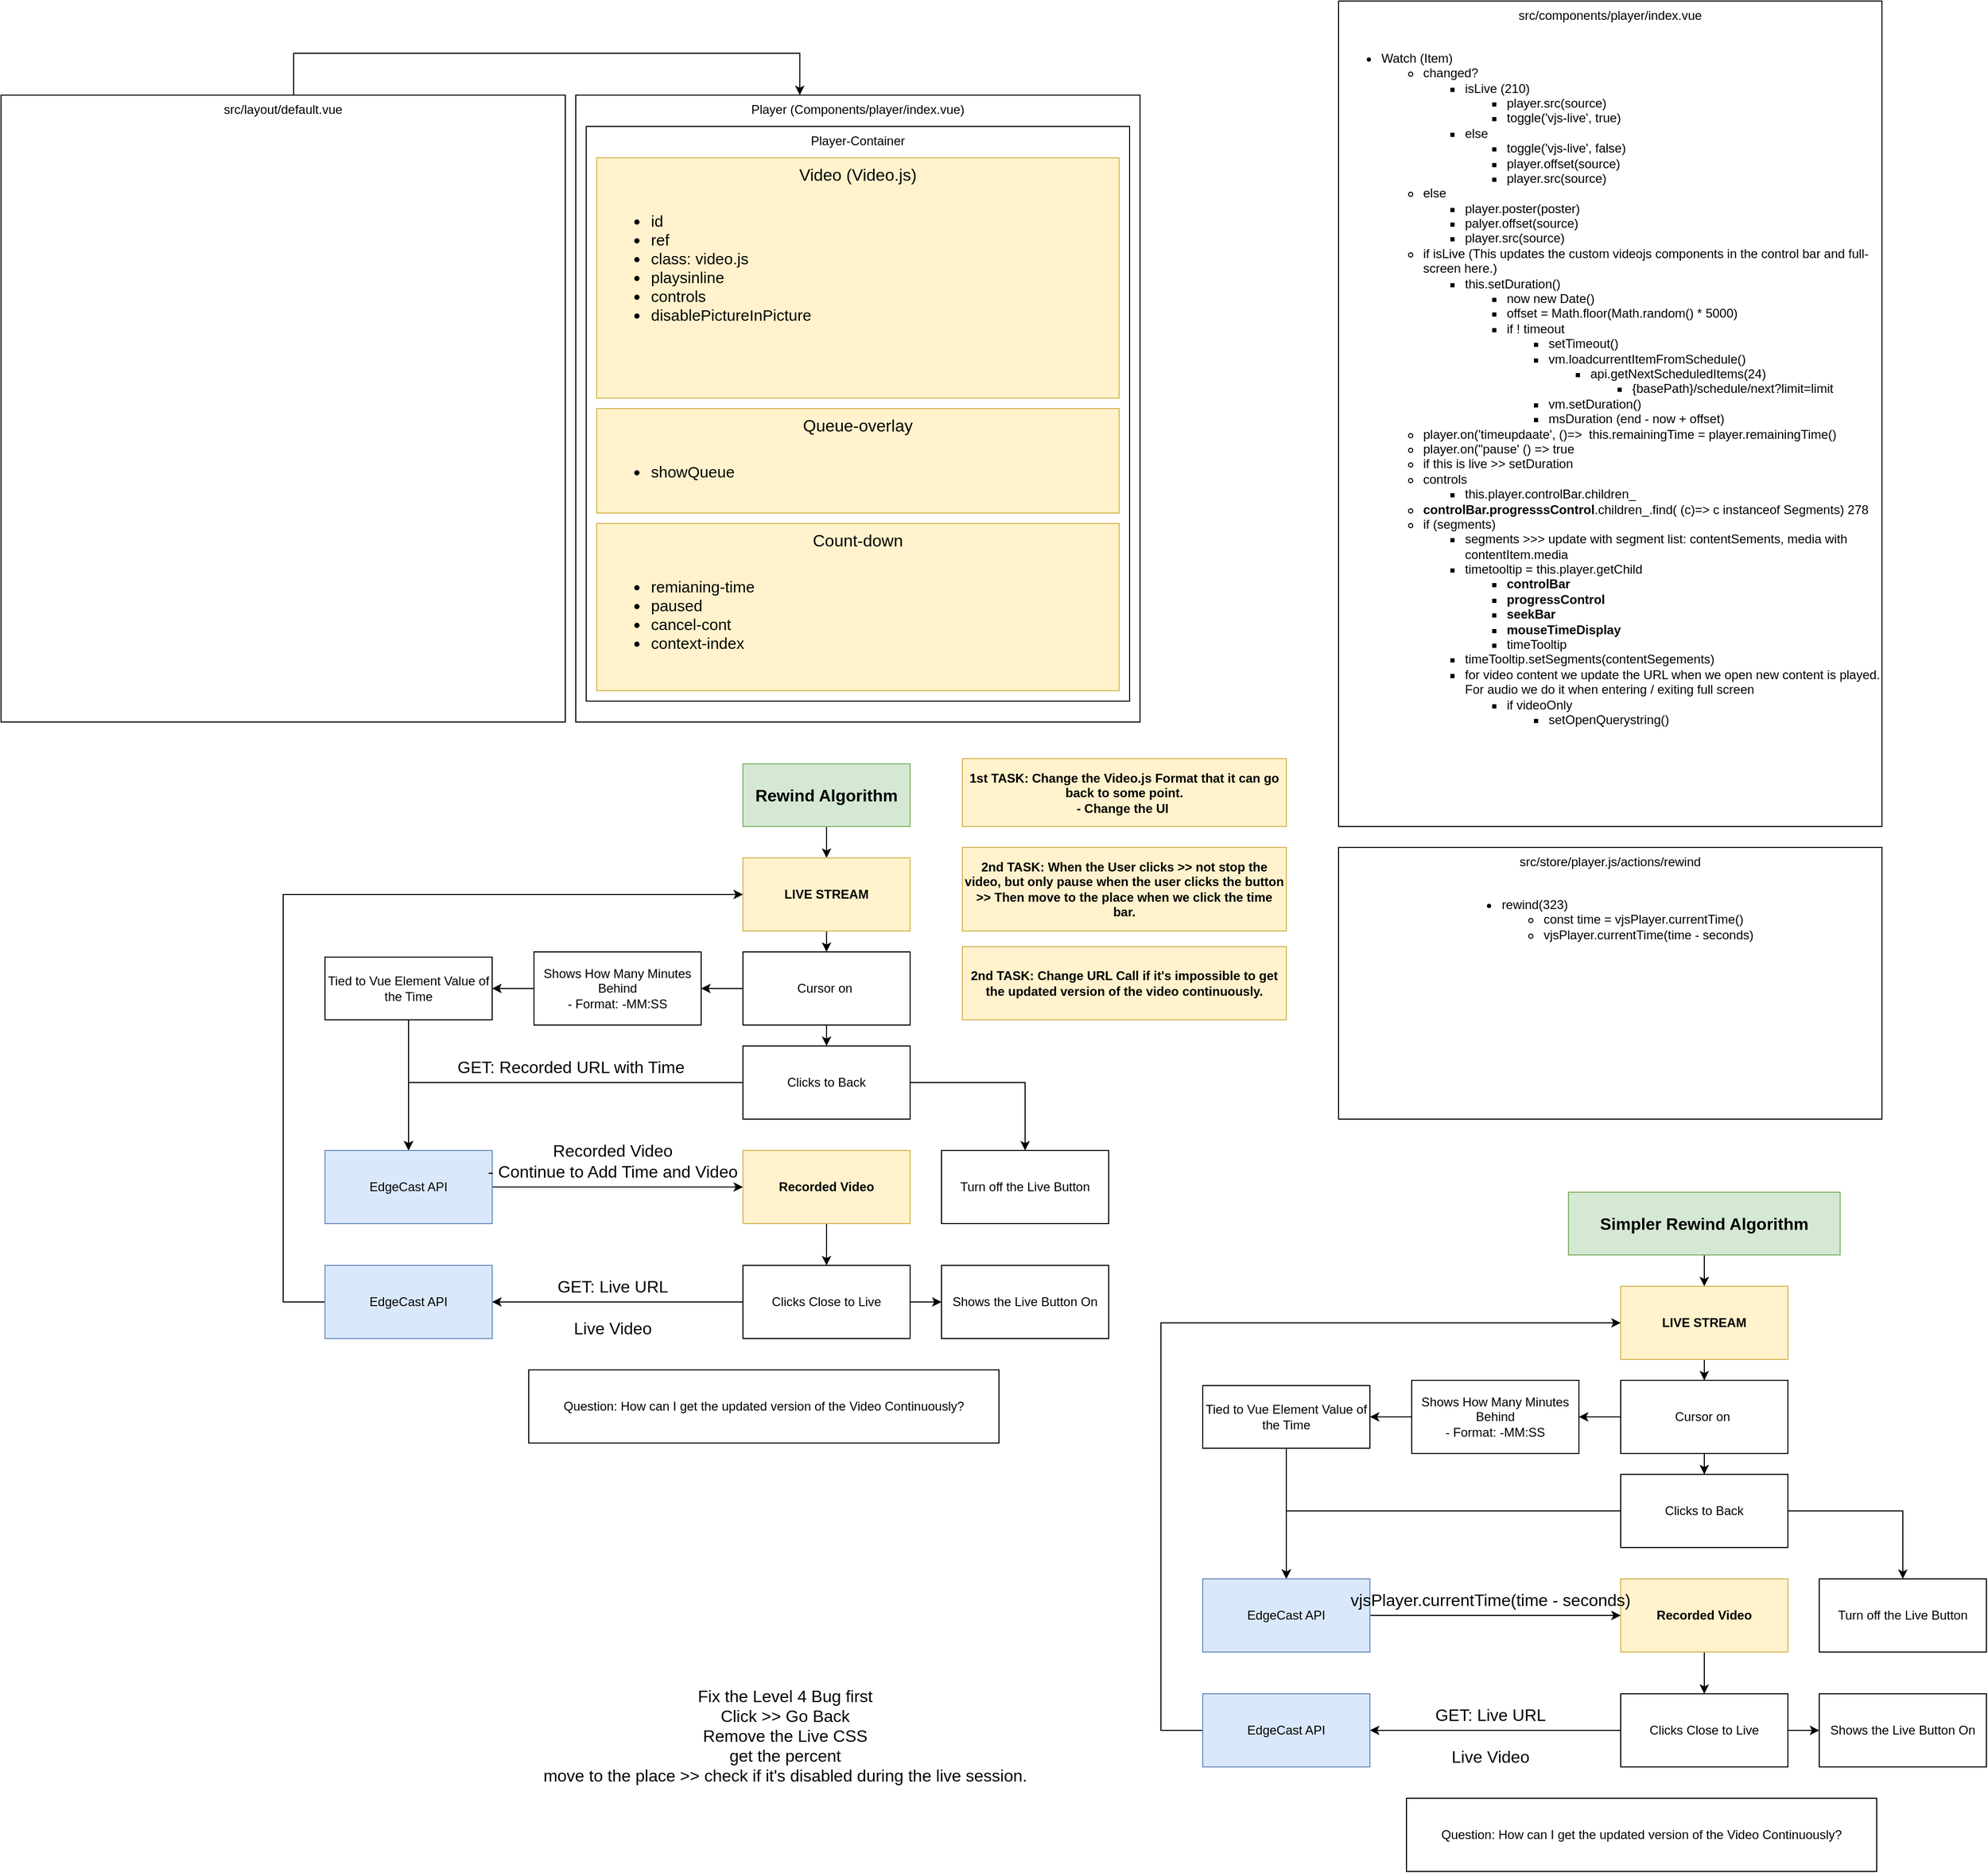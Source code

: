 <mxfile version="18.1.2" type="github">
  <diagram id="ZTcMBytY86qPL3wdXQQr" name="Page-1">
    <mxGraphModel dx="2889" dy="1122" grid="1" gridSize="10" guides="1" tooltips="1" connect="1" arrows="1" fold="1" page="1" pageScale="1" pageWidth="827" pageHeight="1169" math="0" shadow="0">
      <root>
        <mxCell id="0" />
        <mxCell id="1" parent="0" />
        <mxCell id="h2JM3-zbyorCBhI83ONb-1" value="Player (Components/player/index.vue)" style="rounded=0;whiteSpace=wrap;html=1;verticalAlign=top;" parent="1" vertex="1">
          <mxGeometry x="210" y="110" width="540" height="600" as="geometry" />
        </mxCell>
        <mxCell id="h2JM3-zbyorCBhI83ONb-2" value="Player-Container" style="rounded=0;whiteSpace=wrap;html=1;verticalAlign=top;" parent="1" vertex="1">
          <mxGeometry x="220" y="140" width="520" height="550" as="geometry" />
        </mxCell>
        <mxCell id="h2JM3-zbyorCBhI83ONb-3" value="&lt;font style=&quot;font-size: 16px;&quot;&gt;Video (Video.js)&lt;/font&gt;" style="rounded=0;whiteSpace=wrap;html=1;verticalAlign=top;fillColor=#fff2cc;strokeColor=#d6b656;" parent="1" vertex="1">
          <mxGeometry x="230" y="170" width="500" height="230" as="geometry" />
        </mxCell>
        <mxCell id="h2JM3-zbyorCBhI83ONb-5" value="&lt;ul style=&quot;font-size: 15px;&quot;&gt;&lt;li style=&quot;font-size: 15px;&quot;&gt;id&lt;/li&gt;&lt;li style=&quot;font-size: 15px;&quot;&gt;ref&lt;/li&gt;&lt;li style=&quot;font-size: 15px;&quot;&gt;class: video.js&lt;/li&gt;&lt;li style=&quot;font-size: 15px;&quot;&gt;playsinline&lt;/li&gt;&lt;li style=&quot;font-size: 15px;&quot;&gt;controls&lt;/li&gt;&lt;li style=&quot;font-size: 15px;&quot;&gt;disablePictureInPicture&lt;/li&gt;&lt;/ul&gt;" style="text;html=1;strokeColor=none;fillColor=none;align=left;verticalAlign=top;whiteSpace=wrap;rounded=0;fontSize=15;" parent="1" vertex="1">
          <mxGeometry x="240" y="200" width="230" height="180" as="geometry" />
        </mxCell>
        <mxCell id="h2JM3-zbyorCBhI83ONb-6" value="&lt;font style=&quot;font-size: 16px;&quot;&gt;Queue-overlay&lt;/font&gt;" style="rounded=0;whiteSpace=wrap;html=1;verticalAlign=top;fillColor=#fff2cc;strokeColor=#d6b656;" parent="1" vertex="1">
          <mxGeometry x="230" y="410" width="500" height="100" as="geometry" />
        </mxCell>
        <mxCell id="h2JM3-zbyorCBhI83ONb-7" value="&lt;ul style=&quot;font-size: 15px;&quot;&gt;&lt;li style=&quot;font-size: 15px;&quot;&gt;showQueue&lt;/li&gt;&lt;/ul&gt;" style="text;html=1;strokeColor=none;fillColor=none;align=left;verticalAlign=top;whiteSpace=wrap;rounded=0;fontSize=15;" parent="1" vertex="1">
          <mxGeometry x="240" y="440" width="300" height="50" as="geometry" />
        </mxCell>
        <mxCell id="h2JM3-zbyorCBhI83ONb-8" value="&lt;font style=&quot;font-size: 16px;&quot;&gt;Count-down&lt;/font&gt;" style="rounded=0;whiteSpace=wrap;html=1;verticalAlign=top;fillColor=#fff2cc;strokeColor=#d6b656;" parent="1" vertex="1">
          <mxGeometry x="230" y="520" width="500" height="160" as="geometry" />
        </mxCell>
        <mxCell id="h2JM3-zbyorCBhI83ONb-9" value="&lt;ul style=&quot;font-size: 15px;&quot;&gt;&lt;li style=&quot;font-size: 15px;&quot;&gt;remianing-time&lt;/li&gt;&lt;li style=&quot;font-size: 15px;&quot;&gt;paused&lt;/li&gt;&lt;li style=&quot;font-size: 15px;&quot;&gt;cancel-cont&lt;/li&gt;&lt;li style=&quot;font-size: 15px;&quot;&gt;context-index&lt;/li&gt;&lt;/ul&gt;" style="text;html=1;strokeColor=none;fillColor=none;align=left;verticalAlign=top;whiteSpace=wrap;rounded=0;fontSize=15;" parent="1" vertex="1">
          <mxGeometry x="240" y="550" width="230" height="180" as="geometry" />
        </mxCell>
        <mxCell id="h2JM3-zbyorCBhI83ONb-10" value="src/components/player/index.vue&lt;br&gt;&lt;br&gt;&lt;ul&gt;&lt;li style=&quot;text-align: left;&quot;&gt;Watch (Item)&lt;/li&gt;&lt;ul&gt;&lt;li style=&quot;text-align: left;&quot;&gt;changed?&lt;/li&gt;&lt;ul&gt;&lt;li style=&quot;text-align: left;&quot;&gt;isLive (210)&lt;/li&gt;&lt;ul&gt;&lt;li style=&quot;text-align: left;&quot;&gt;player.src(source)&lt;/li&gt;&lt;li style=&quot;text-align: left;&quot;&gt;toggle(&#39;vjs-live&#39;, true)&lt;/li&gt;&lt;/ul&gt;&lt;li style=&quot;text-align: left;&quot;&gt;else&lt;/li&gt;&lt;ul&gt;&lt;li style=&quot;text-align: left;&quot;&gt;toggle(&#39;vjs-live&#39;, false)&lt;/li&gt;&lt;li style=&quot;text-align: left;&quot;&gt;player.offset(source)&lt;/li&gt;&lt;li style=&quot;text-align: left;&quot;&gt;player.src(source)&lt;/li&gt;&lt;/ul&gt;&lt;/ul&gt;&lt;li style=&quot;text-align: left;&quot;&gt;else&lt;/li&gt;&lt;ul&gt;&lt;li style=&quot;text-align: left;&quot;&gt;player.poster(poster)&lt;/li&gt;&lt;li style=&quot;text-align: left;&quot;&gt;palyer.offset(source)&lt;/li&gt;&lt;li style=&quot;text-align: left;&quot;&gt;player.src(source)&lt;/li&gt;&lt;/ul&gt;&lt;li style=&quot;text-align: left;&quot;&gt;if isLive (This updates the custom videojs components in the control bar and full-screen here.)&lt;/li&gt;&lt;ul&gt;&lt;li style=&quot;text-align: left;&quot;&gt;this.setDuration()&lt;/li&gt;&lt;ul&gt;&lt;li style=&quot;text-align: left;&quot;&gt;now new Date()&lt;/li&gt;&lt;li style=&quot;text-align: left;&quot;&gt;offset = Math.floor(Math.random() * 5000)&lt;/li&gt;&lt;li style=&quot;text-align: left;&quot;&gt;if ! timeout&amp;nbsp;&lt;/li&gt;&lt;ul&gt;&lt;li style=&quot;text-align: left;&quot;&gt;setTimeout()&lt;/li&gt;&lt;li style=&quot;text-align: left;&quot;&gt;vm.loadcurrentItemFromSchedule()&lt;/li&gt;&lt;ul&gt;&lt;li style=&quot;text-align: left;&quot;&gt;api.getNextScheduledItems(24)&lt;/li&gt;&lt;ul&gt;&lt;li style=&quot;text-align: left;&quot;&gt;{basePath}/schedule/next?limit=limit&lt;/li&gt;&lt;/ul&gt;&lt;/ul&gt;&lt;li style=&quot;text-align: left;&quot;&gt;vm.setDuration()&lt;/li&gt;&lt;li style=&quot;text-align: left;&quot;&gt;msDuration (end - now + offset)&lt;br&gt;&lt;/li&gt;&lt;/ul&gt;&lt;/ul&gt;&lt;/ul&gt;&lt;li style=&quot;text-align: left;&quot;&gt;player.on(&#39;timeupdaate&#39;, ()=&amp;gt;&amp;nbsp; this.remainingTime = player.remainingTime()&lt;/li&gt;&lt;li style=&quot;text-align: left;&quot;&gt;player.on(&quot;pause&#39; () =&amp;gt; true&amp;nbsp;&lt;/li&gt;&lt;li style=&quot;text-align: left;&quot;&gt;if this is live &amp;gt;&amp;gt; setDuration&lt;/li&gt;&lt;li style=&quot;text-align: left;&quot;&gt;controls&lt;/li&gt;&lt;ul&gt;&lt;li style=&quot;text-align: left;&quot;&gt;this.player.controlBar.children_&lt;/li&gt;&lt;/ul&gt;&lt;li style=&quot;text-align: left;&quot;&gt;&lt;b&gt;controlBar.progresssControl&lt;/b&gt;.children_.find( (c)=&amp;gt; c instanceof Segments) 278&lt;/li&gt;&lt;li style=&quot;text-align: left;&quot;&gt;if (segments)&amp;nbsp;&lt;/li&gt;&lt;ul&gt;&lt;li style=&quot;text-align: left;&quot;&gt;segments &amp;gt;&amp;gt;&amp;gt; update with segment list: contentSements, media with contentItem.media&lt;/li&gt;&lt;li style=&quot;text-align: left;&quot;&gt;timetooltip = this.player.getChild&lt;/li&gt;&lt;ul&gt;&lt;li style=&quot;text-align: left;&quot;&gt;&lt;b&gt;controlBar&lt;/b&gt;&lt;/li&gt;&lt;li style=&quot;text-align: left;&quot;&gt;&lt;b&gt;progressControl&lt;/b&gt;&lt;/li&gt;&lt;li style=&quot;text-align: left;&quot;&gt;&lt;b&gt;seekBar&lt;/b&gt;&lt;/li&gt;&lt;li style=&quot;text-align: left;&quot;&gt;&lt;b&gt;mouseTimeDisplay&lt;/b&gt;&lt;/li&gt;&lt;li style=&quot;text-align: left;&quot;&gt;timeTooltip&lt;/li&gt;&lt;/ul&gt;&lt;li style=&quot;text-align: left;&quot;&gt;timeTooltip.setSegments(contentSegements)&lt;/li&gt;&lt;li style=&quot;text-align: left;&quot;&gt;for video content we update the URL when we open new content is played. For audio we do it when entering / exiting full screen&lt;/li&gt;&lt;ul&gt;&lt;li style=&quot;text-align: left;&quot;&gt;if videoOnly&lt;/li&gt;&lt;ul&gt;&lt;li style=&quot;text-align: left;&quot;&gt;setOpenQuerystring()&lt;/li&gt;&lt;/ul&gt;&lt;/ul&gt;&lt;/ul&gt;&lt;/ul&gt;&lt;/ul&gt;" style="rounded=0;whiteSpace=wrap;html=1;verticalAlign=top;" parent="1" vertex="1">
          <mxGeometry x="940" y="20" width="520" height="790" as="geometry" />
        </mxCell>
        <mxCell id="h2JM3-zbyorCBhI83ONb-12" style="edgeStyle=orthogonalEdgeStyle;rounded=0;orthogonalLoop=1;jettySize=auto;html=1;entryX=0.397;entryY=0;entryDx=0;entryDy=0;entryPerimeter=0;fontSize=16;" parent="1" source="h2JM3-zbyorCBhI83ONb-11" target="h2JM3-zbyorCBhI83ONb-1" edge="1">
          <mxGeometry relative="1" as="geometry">
            <Array as="points">
              <mxPoint x="-60" y="70" />
              <mxPoint x="424" y="70" />
            </Array>
          </mxGeometry>
        </mxCell>
        <mxCell id="h2JM3-zbyorCBhI83ONb-11" value="src/layout/default.vue" style="rounded=0;whiteSpace=wrap;html=1;verticalAlign=top;" parent="1" vertex="1">
          <mxGeometry x="-340" y="110" width="540" height="600" as="geometry" />
        </mxCell>
        <mxCell id="TA7xKyf28JtDq5Jn_cOT-11" value="" style="edgeStyle=orthogonalEdgeStyle;rounded=0;orthogonalLoop=1;jettySize=auto;html=1;fontSize=16;" edge="1" parent="1" source="TA7xKyf28JtDq5Jn_cOT-1" target="TA7xKyf28JtDq5Jn_cOT-2">
          <mxGeometry relative="1" as="geometry" />
        </mxCell>
        <mxCell id="TA7xKyf28JtDq5Jn_cOT-1" value="Rewind Algorithm" style="rounded=0;whiteSpace=wrap;html=1;verticalAlign=middle;fontSize=16;fontStyle=1;fillColor=#d5e8d4;strokeColor=#82b366;" vertex="1" parent="1">
          <mxGeometry x="370" y="750" width="160" height="60" as="geometry" />
        </mxCell>
        <mxCell id="TA7xKyf28JtDq5Jn_cOT-10" value="" style="edgeStyle=orthogonalEdgeStyle;rounded=0;orthogonalLoop=1;jettySize=auto;html=1;fontSize=16;" edge="1" parent="1" source="TA7xKyf28JtDq5Jn_cOT-2" target="TA7xKyf28JtDq5Jn_cOT-4">
          <mxGeometry relative="1" as="geometry" />
        </mxCell>
        <mxCell id="TA7xKyf28JtDq5Jn_cOT-2" value="LIVE STREAM" style="rounded=0;whiteSpace=wrap;html=1;verticalAlign=middle;fontStyle=1;fillColor=#fff2cc;strokeColor=#d6b656;" vertex="1" parent="1">
          <mxGeometry x="370" y="840" width="160" height="70" as="geometry" />
        </mxCell>
        <mxCell id="TA7xKyf28JtDq5Jn_cOT-39" style="edgeStyle=orthogonalEdgeStyle;rounded=0;orthogonalLoop=1;jettySize=auto;html=1;fontSize=16;" edge="1" parent="1" source="TA7xKyf28JtDq5Jn_cOT-3" target="TA7xKyf28JtDq5Jn_cOT-24">
          <mxGeometry relative="1" as="geometry" />
        </mxCell>
        <mxCell id="TA7xKyf28JtDq5Jn_cOT-40" style="edgeStyle=orthogonalEdgeStyle;rounded=0;orthogonalLoop=1;jettySize=auto;html=1;entryX=0.5;entryY=0;entryDx=0;entryDy=0;fontSize=16;" edge="1" parent="1" source="TA7xKyf28JtDq5Jn_cOT-3" target="TA7xKyf28JtDq5Jn_cOT-15">
          <mxGeometry relative="1" as="geometry" />
        </mxCell>
        <mxCell id="TA7xKyf28JtDq5Jn_cOT-3" value="Clicks to Back" style="rounded=0;whiteSpace=wrap;html=1;verticalAlign=middle;" vertex="1" parent="1">
          <mxGeometry x="370" y="1020" width="160" height="70" as="geometry" />
        </mxCell>
        <mxCell id="TA7xKyf28JtDq5Jn_cOT-6" value="" style="edgeStyle=orthogonalEdgeStyle;rounded=0;orthogonalLoop=1;jettySize=auto;html=1;fontSize=16;" edge="1" parent="1" source="TA7xKyf28JtDq5Jn_cOT-4" target="TA7xKyf28JtDq5Jn_cOT-5">
          <mxGeometry relative="1" as="geometry" />
        </mxCell>
        <mxCell id="TA7xKyf28JtDq5Jn_cOT-12" value="" style="edgeStyle=orthogonalEdgeStyle;rounded=0;orthogonalLoop=1;jettySize=auto;html=1;fontSize=16;" edge="1" parent="1" source="TA7xKyf28JtDq5Jn_cOT-4" target="TA7xKyf28JtDq5Jn_cOT-3">
          <mxGeometry relative="1" as="geometry" />
        </mxCell>
        <mxCell id="TA7xKyf28JtDq5Jn_cOT-4" value="Cursor on&amp;nbsp;" style="rounded=0;whiteSpace=wrap;html=1;verticalAlign=middle;" vertex="1" parent="1">
          <mxGeometry x="370" y="930" width="160" height="70" as="geometry" />
        </mxCell>
        <mxCell id="TA7xKyf28JtDq5Jn_cOT-8" value="" style="edgeStyle=orthogonalEdgeStyle;rounded=0;orthogonalLoop=1;jettySize=auto;html=1;fontSize=16;" edge="1" parent="1" source="TA7xKyf28JtDq5Jn_cOT-5" target="TA7xKyf28JtDq5Jn_cOT-7">
          <mxGeometry relative="1" as="geometry" />
        </mxCell>
        <mxCell id="TA7xKyf28JtDq5Jn_cOT-5" value="Shows How Many Minutes Behind&lt;br&gt;- Format: -MM:SS" style="rounded=0;whiteSpace=wrap;html=1;verticalAlign=middle;" vertex="1" parent="1">
          <mxGeometry x="170" y="930" width="160" height="70" as="geometry" />
        </mxCell>
        <mxCell id="TA7xKyf28JtDq5Jn_cOT-41" style="edgeStyle=orthogonalEdgeStyle;rounded=0;orthogonalLoop=1;jettySize=auto;html=1;entryX=0.5;entryY=0;entryDx=0;entryDy=0;fontSize=16;" edge="1" parent="1" source="TA7xKyf28JtDq5Jn_cOT-7" target="TA7xKyf28JtDq5Jn_cOT-15">
          <mxGeometry relative="1" as="geometry" />
        </mxCell>
        <mxCell id="TA7xKyf28JtDq5Jn_cOT-7" value="Tied to Vue Element Value of the Time" style="whiteSpace=wrap;html=1;rounded=0;" vertex="1" parent="1">
          <mxGeometry x="-30" y="935" width="160" height="60" as="geometry" />
        </mxCell>
        <mxCell id="TA7xKyf28JtDq5Jn_cOT-21" value="" style="edgeStyle=orthogonalEdgeStyle;rounded=0;orthogonalLoop=1;jettySize=auto;html=1;fontSize=16;" edge="1" parent="1" source="TA7xKyf28JtDq5Jn_cOT-13" target="TA7xKyf28JtDq5Jn_cOT-20">
          <mxGeometry relative="1" as="geometry" />
        </mxCell>
        <mxCell id="TA7xKyf28JtDq5Jn_cOT-13" value="Recorded Video" style="rounded=0;whiteSpace=wrap;html=1;verticalAlign=middle;fontStyle=1;fillColor=#fff2cc;strokeColor=#d6b656;" vertex="1" parent="1">
          <mxGeometry x="370" y="1120" width="160" height="70" as="geometry" />
        </mxCell>
        <mxCell id="TA7xKyf28JtDq5Jn_cOT-43" style="edgeStyle=orthogonalEdgeStyle;rounded=0;orthogonalLoop=1;jettySize=auto;html=1;fontSize=16;" edge="1" parent="1" source="TA7xKyf28JtDq5Jn_cOT-15" target="TA7xKyf28JtDq5Jn_cOT-13">
          <mxGeometry relative="1" as="geometry" />
        </mxCell>
        <mxCell id="TA7xKyf28JtDq5Jn_cOT-15" value="EdgeCast API" style="rounded=0;whiteSpace=wrap;html=1;verticalAlign=middle;fillColor=#dae8fc;strokeColor=#6c8ebf;" vertex="1" parent="1">
          <mxGeometry x="-30" y="1120" width="160" height="70" as="geometry" />
        </mxCell>
        <mxCell id="TA7xKyf28JtDq5Jn_cOT-17" value="GET: Recorded URL with Time" style="text;html=1;align=center;verticalAlign=middle;resizable=0;points=[];autosize=1;strokeColor=none;fillColor=none;fontSize=16;" vertex="1" parent="1">
          <mxGeometry x="90" y="1030" width="230" height="20" as="geometry" />
        </mxCell>
        <mxCell id="TA7xKyf28JtDq5Jn_cOT-19" value="Recorded Video&lt;br&gt;- Continue to Add Time and Video" style="text;html=1;align=center;verticalAlign=middle;resizable=0;points=[];autosize=1;strokeColor=none;fillColor=none;fontSize=16;" vertex="1" parent="1">
          <mxGeometry x="120" y="1110" width="250" height="40" as="geometry" />
        </mxCell>
        <mxCell id="TA7xKyf28JtDq5Jn_cOT-23" value="" style="edgeStyle=orthogonalEdgeStyle;rounded=0;orthogonalLoop=1;jettySize=auto;html=1;fontSize=16;" edge="1" parent="1" source="TA7xKyf28JtDq5Jn_cOT-20" target="TA7xKyf28JtDq5Jn_cOT-22">
          <mxGeometry relative="1" as="geometry" />
        </mxCell>
        <mxCell id="TA7xKyf28JtDq5Jn_cOT-32" style="edgeStyle=orthogonalEdgeStyle;rounded=0;orthogonalLoop=1;jettySize=auto;html=1;fontSize=16;entryX=1;entryY=0.5;entryDx=0;entryDy=0;" edge="1" parent="1" source="TA7xKyf28JtDq5Jn_cOT-20" target="TA7xKyf28JtDq5Jn_cOT-31">
          <mxGeometry relative="1" as="geometry">
            <mxPoint x="140" y="1265" as="targetPoint" />
          </mxGeometry>
        </mxCell>
        <mxCell id="TA7xKyf28JtDq5Jn_cOT-20" value="Clicks Close to Live" style="rounded=0;whiteSpace=wrap;html=1;verticalAlign=middle;" vertex="1" parent="1">
          <mxGeometry x="370" y="1230" width="160" height="70" as="geometry" />
        </mxCell>
        <mxCell id="TA7xKyf28JtDq5Jn_cOT-22" value="Shows the Live Button On" style="rounded=0;whiteSpace=wrap;html=1;verticalAlign=middle;" vertex="1" parent="1">
          <mxGeometry x="560" y="1230" width="160" height="70" as="geometry" />
        </mxCell>
        <mxCell id="TA7xKyf28JtDq5Jn_cOT-24" value="Turn off the Live Button" style="rounded=0;whiteSpace=wrap;html=1;verticalAlign=middle;" vertex="1" parent="1">
          <mxGeometry x="560" y="1120" width="160" height="70" as="geometry" />
        </mxCell>
        <mxCell id="TA7xKyf28JtDq5Jn_cOT-27" value="GET: Live URL" style="text;html=1;align=center;verticalAlign=middle;resizable=0;points=[];autosize=1;strokeColor=none;fillColor=none;fontSize=16;" vertex="1" parent="1">
          <mxGeometry x="185" y="1240" width="120" height="20" as="geometry" />
        </mxCell>
        <mxCell id="TA7xKyf28JtDq5Jn_cOT-29" value="Live Video" style="text;html=1;align=center;verticalAlign=middle;resizable=0;points=[];autosize=1;strokeColor=none;fillColor=none;fontSize=16;" vertex="1" parent="1">
          <mxGeometry x="200" y="1280" width="90" height="20" as="geometry" />
        </mxCell>
        <mxCell id="TA7xKyf28JtDq5Jn_cOT-33" style="edgeStyle=orthogonalEdgeStyle;rounded=0;orthogonalLoop=1;jettySize=auto;html=1;entryX=0;entryY=0.5;entryDx=0;entryDy=0;fontSize=16;" edge="1" parent="1" source="TA7xKyf28JtDq5Jn_cOT-31" target="TA7xKyf28JtDq5Jn_cOT-2">
          <mxGeometry relative="1" as="geometry">
            <Array as="points">
              <mxPoint x="-70" y="1265" />
              <mxPoint x="-70" y="875" />
            </Array>
          </mxGeometry>
        </mxCell>
        <mxCell id="TA7xKyf28JtDq5Jn_cOT-31" value="EdgeCast API" style="rounded=0;whiteSpace=wrap;html=1;verticalAlign=middle;fillColor=#dae8fc;strokeColor=#6c8ebf;" vertex="1" parent="1">
          <mxGeometry x="-30" y="1230" width="160" height="70" as="geometry" />
        </mxCell>
        <mxCell id="TA7xKyf28JtDq5Jn_cOT-34" value="Question: How can I get the updated version of the Video Continuously?" style="rounded=0;whiteSpace=wrap;html=1;verticalAlign=middle;" vertex="1" parent="1">
          <mxGeometry x="165" y="1330" width="450" height="70" as="geometry" />
        </mxCell>
        <mxCell id="TA7xKyf28JtDq5Jn_cOT-35" value="1st TASK: Change the Video.js Format that it can go back to some point.&lt;br&gt;- Change the UI&amp;nbsp;" style="rounded=0;whiteSpace=wrap;html=1;verticalAlign=middle;fontStyle=1;fillColor=#fff2cc;strokeColor=#d6b656;" vertex="1" parent="1">
          <mxGeometry x="580" y="745" width="310" height="65" as="geometry" />
        </mxCell>
        <mxCell id="TA7xKyf28JtDq5Jn_cOT-36" value="2nd TASK: Change URL Call if it&#39;s impossible to get the updated version of the video continuously." style="rounded=0;whiteSpace=wrap;html=1;verticalAlign=middle;fontStyle=1;fillColor=#fff2cc;strokeColor=#d6b656;" vertex="1" parent="1">
          <mxGeometry x="580" y="925" width="310" height="70" as="geometry" />
        </mxCell>
        <mxCell id="TA7xKyf28JtDq5Jn_cOT-44" value="src/store/player.js/actions/rewind&lt;br&gt;&lt;br&gt;&lt;ul&gt;&lt;li style=&quot;text-align: left;&quot;&gt;rewind(323)&lt;/li&gt;&lt;ul&gt;&lt;li style=&quot;text-align: left;&quot;&gt;const time = vjsPlayer.currentTime()&lt;/li&gt;&lt;li style=&quot;text-align: left;&quot;&gt;vjsPlayer.currentTime(time - seconds)&amp;nbsp;&amp;nbsp;&lt;/li&gt;&lt;/ul&gt;&lt;/ul&gt;" style="rounded=0;whiteSpace=wrap;html=1;verticalAlign=top;" vertex="1" parent="1">
          <mxGeometry x="940" y="830" width="520" height="260" as="geometry" />
        </mxCell>
        <mxCell id="TA7xKyf28JtDq5Jn_cOT-45" value="" style="edgeStyle=orthogonalEdgeStyle;rounded=0;orthogonalLoop=1;jettySize=auto;html=1;fontSize=16;" edge="1" parent="1" source="TA7xKyf28JtDq5Jn_cOT-46" target="TA7xKyf28JtDq5Jn_cOT-48">
          <mxGeometry relative="1" as="geometry" />
        </mxCell>
        <mxCell id="TA7xKyf28JtDq5Jn_cOT-46" value="Simpler Rewind Algorithm" style="rounded=0;whiteSpace=wrap;html=1;verticalAlign=middle;fontSize=16;fontStyle=1;fillColor=#d5e8d4;strokeColor=#82b366;" vertex="1" parent="1">
          <mxGeometry x="1160" y="1160" width="260" height="60" as="geometry" />
        </mxCell>
        <mxCell id="TA7xKyf28JtDq5Jn_cOT-47" value="" style="edgeStyle=orthogonalEdgeStyle;rounded=0;orthogonalLoop=1;jettySize=auto;html=1;fontSize=16;" edge="1" parent="1" source="TA7xKyf28JtDq5Jn_cOT-48" target="TA7xKyf28JtDq5Jn_cOT-54">
          <mxGeometry relative="1" as="geometry" />
        </mxCell>
        <mxCell id="TA7xKyf28JtDq5Jn_cOT-48" value="LIVE STREAM" style="rounded=0;whiteSpace=wrap;html=1;verticalAlign=middle;fontStyle=1;fillColor=#fff2cc;strokeColor=#d6b656;" vertex="1" parent="1">
          <mxGeometry x="1210" y="1250" width="160" height="70" as="geometry" />
        </mxCell>
        <mxCell id="TA7xKyf28JtDq5Jn_cOT-49" style="edgeStyle=orthogonalEdgeStyle;rounded=0;orthogonalLoop=1;jettySize=auto;html=1;fontSize=16;" edge="1" parent="1" source="TA7xKyf28JtDq5Jn_cOT-51" target="TA7xKyf28JtDq5Jn_cOT-69">
          <mxGeometry relative="1" as="geometry" />
        </mxCell>
        <mxCell id="TA7xKyf28JtDq5Jn_cOT-50" style="edgeStyle=orthogonalEdgeStyle;rounded=0;orthogonalLoop=1;jettySize=auto;html=1;entryX=0.5;entryY=0;entryDx=0;entryDy=0;fontSize=16;" edge="1" parent="1" source="TA7xKyf28JtDq5Jn_cOT-51" target="TA7xKyf28JtDq5Jn_cOT-62">
          <mxGeometry relative="1" as="geometry" />
        </mxCell>
        <mxCell id="TA7xKyf28JtDq5Jn_cOT-51" value="Clicks to Back" style="rounded=0;whiteSpace=wrap;html=1;verticalAlign=middle;" vertex="1" parent="1">
          <mxGeometry x="1210" y="1430" width="160" height="70" as="geometry" />
        </mxCell>
        <mxCell id="TA7xKyf28JtDq5Jn_cOT-52" value="" style="edgeStyle=orthogonalEdgeStyle;rounded=0;orthogonalLoop=1;jettySize=auto;html=1;fontSize=16;" edge="1" parent="1" source="TA7xKyf28JtDq5Jn_cOT-54" target="TA7xKyf28JtDq5Jn_cOT-56">
          <mxGeometry relative="1" as="geometry" />
        </mxCell>
        <mxCell id="TA7xKyf28JtDq5Jn_cOT-53" value="" style="edgeStyle=orthogonalEdgeStyle;rounded=0;orthogonalLoop=1;jettySize=auto;html=1;fontSize=16;" edge="1" parent="1" source="TA7xKyf28JtDq5Jn_cOT-54" target="TA7xKyf28JtDq5Jn_cOT-51">
          <mxGeometry relative="1" as="geometry" />
        </mxCell>
        <mxCell id="TA7xKyf28JtDq5Jn_cOT-54" value="Cursor on&amp;nbsp;" style="rounded=0;whiteSpace=wrap;html=1;verticalAlign=middle;" vertex="1" parent="1">
          <mxGeometry x="1210" y="1340" width="160" height="70" as="geometry" />
        </mxCell>
        <mxCell id="TA7xKyf28JtDq5Jn_cOT-55" value="" style="edgeStyle=orthogonalEdgeStyle;rounded=0;orthogonalLoop=1;jettySize=auto;html=1;fontSize=16;" edge="1" parent="1" source="TA7xKyf28JtDq5Jn_cOT-56" target="TA7xKyf28JtDq5Jn_cOT-58">
          <mxGeometry relative="1" as="geometry" />
        </mxCell>
        <mxCell id="TA7xKyf28JtDq5Jn_cOT-56" value="Shows How Many Minutes Behind&lt;br&gt;- Format: -MM:SS" style="rounded=0;whiteSpace=wrap;html=1;verticalAlign=middle;" vertex="1" parent="1">
          <mxGeometry x="1010" y="1340" width="160" height="70" as="geometry" />
        </mxCell>
        <mxCell id="TA7xKyf28JtDq5Jn_cOT-57" style="edgeStyle=orthogonalEdgeStyle;rounded=0;orthogonalLoop=1;jettySize=auto;html=1;entryX=0.5;entryY=0;entryDx=0;entryDy=0;fontSize=16;" edge="1" parent="1" source="TA7xKyf28JtDq5Jn_cOT-58" target="TA7xKyf28JtDq5Jn_cOT-62">
          <mxGeometry relative="1" as="geometry" />
        </mxCell>
        <mxCell id="TA7xKyf28JtDq5Jn_cOT-58" value="Tied to Vue Element Value of the Time" style="whiteSpace=wrap;html=1;rounded=0;" vertex="1" parent="1">
          <mxGeometry x="810" y="1345" width="160" height="60" as="geometry" />
        </mxCell>
        <mxCell id="TA7xKyf28JtDq5Jn_cOT-59" value="" style="edgeStyle=orthogonalEdgeStyle;rounded=0;orthogonalLoop=1;jettySize=auto;html=1;fontSize=16;" edge="1" parent="1" source="TA7xKyf28JtDq5Jn_cOT-60" target="TA7xKyf28JtDq5Jn_cOT-67">
          <mxGeometry relative="1" as="geometry" />
        </mxCell>
        <mxCell id="TA7xKyf28JtDq5Jn_cOT-60" value="Recorded Video" style="rounded=0;whiteSpace=wrap;html=1;verticalAlign=middle;fontStyle=1;fillColor=#fff2cc;strokeColor=#d6b656;" vertex="1" parent="1">
          <mxGeometry x="1210" y="1530" width="160" height="70" as="geometry" />
        </mxCell>
        <mxCell id="TA7xKyf28JtDq5Jn_cOT-61" style="edgeStyle=orthogonalEdgeStyle;rounded=0;orthogonalLoop=1;jettySize=auto;html=1;fontSize=16;" edge="1" parent="1" source="TA7xKyf28JtDq5Jn_cOT-62" target="TA7xKyf28JtDq5Jn_cOT-60">
          <mxGeometry relative="1" as="geometry" />
        </mxCell>
        <mxCell id="TA7xKyf28JtDq5Jn_cOT-62" value="EdgeCast API" style="rounded=0;whiteSpace=wrap;html=1;verticalAlign=middle;fillColor=#dae8fc;strokeColor=#6c8ebf;" vertex="1" parent="1">
          <mxGeometry x="810" y="1530" width="160" height="70" as="geometry" />
        </mxCell>
        <mxCell id="TA7xKyf28JtDq5Jn_cOT-64" value="vjsPlayer.currentTime(time - seconds)" style="text;html=1;align=center;verticalAlign=middle;resizable=0;points=[];autosize=1;strokeColor=none;fillColor=none;fontSize=16;" vertex="1" parent="1">
          <mxGeometry x="945" y="1540" width="280" height="20" as="geometry" />
        </mxCell>
        <mxCell id="TA7xKyf28JtDq5Jn_cOT-65" value="" style="edgeStyle=orthogonalEdgeStyle;rounded=0;orthogonalLoop=1;jettySize=auto;html=1;fontSize=16;" edge="1" parent="1" source="TA7xKyf28JtDq5Jn_cOT-67" target="TA7xKyf28JtDq5Jn_cOT-68">
          <mxGeometry relative="1" as="geometry" />
        </mxCell>
        <mxCell id="TA7xKyf28JtDq5Jn_cOT-66" style="edgeStyle=orthogonalEdgeStyle;rounded=0;orthogonalLoop=1;jettySize=auto;html=1;fontSize=16;entryX=1;entryY=0.5;entryDx=0;entryDy=0;" edge="1" parent="1" source="TA7xKyf28JtDq5Jn_cOT-67" target="TA7xKyf28JtDq5Jn_cOT-73">
          <mxGeometry relative="1" as="geometry">
            <mxPoint x="980" y="1675" as="targetPoint" />
          </mxGeometry>
        </mxCell>
        <mxCell id="TA7xKyf28JtDq5Jn_cOT-67" value="Clicks Close to Live" style="rounded=0;whiteSpace=wrap;html=1;verticalAlign=middle;" vertex="1" parent="1">
          <mxGeometry x="1210" y="1640" width="160" height="70" as="geometry" />
        </mxCell>
        <mxCell id="TA7xKyf28JtDq5Jn_cOT-68" value="Shows the Live Button On" style="rounded=0;whiteSpace=wrap;html=1;verticalAlign=middle;" vertex="1" parent="1">
          <mxGeometry x="1400" y="1640" width="160" height="70" as="geometry" />
        </mxCell>
        <mxCell id="TA7xKyf28JtDq5Jn_cOT-69" value="Turn off the Live Button" style="rounded=0;whiteSpace=wrap;html=1;verticalAlign=middle;" vertex="1" parent="1">
          <mxGeometry x="1400" y="1530" width="160" height="70" as="geometry" />
        </mxCell>
        <mxCell id="TA7xKyf28JtDq5Jn_cOT-70" value="GET: Live URL" style="text;html=1;align=center;verticalAlign=middle;resizable=0;points=[];autosize=1;strokeColor=none;fillColor=none;fontSize=16;" vertex="1" parent="1">
          <mxGeometry x="1025" y="1650" width="120" height="20" as="geometry" />
        </mxCell>
        <mxCell id="TA7xKyf28JtDq5Jn_cOT-71" value="Live Video" style="text;html=1;align=center;verticalAlign=middle;resizable=0;points=[];autosize=1;strokeColor=none;fillColor=none;fontSize=16;" vertex="1" parent="1">
          <mxGeometry x="1040" y="1690" width="90" height="20" as="geometry" />
        </mxCell>
        <mxCell id="TA7xKyf28JtDq5Jn_cOT-72" style="edgeStyle=orthogonalEdgeStyle;rounded=0;orthogonalLoop=1;jettySize=auto;html=1;entryX=0;entryY=0.5;entryDx=0;entryDy=0;fontSize=16;" edge="1" parent="1" source="TA7xKyf28JtDq5Jn_cOT-73" target="TA7xKyf28JtDq5Jn_cOT-48">
          <mxGeometry relative="1" as="geometry">
            <Array as="points">
              <mxPoint x="770" y="1675" />
              <mxPoint x="770" y="1285" />
            </Array>
          </mxGeometry>
        </mxCell>
        <mxCell id="TA7xKyf28JtDq5Jn_cOT-73" value="EdgeCast API" style="rounded=0;whiteSpace=wrap;html=1;verticalAlign=middle;fillColor=#dae8fc;strokeColor=#6c8ebf;" vertex="1" parent="1">
          <mxGeometry x="810" y="1640" width="160" height="70" as="geometry" />
        </mxCell>
        <mxCell id="TA7xKyf28JtDq5Jn_cOT-74" value="Question: How can I get the updated version of the Video Continuously?" style="rounded=0;whiteSpace=wrap;html=1;verticalAlign=middle;" vertex="1" parent="1">
          <mxGeometry x="1005" y="1740" width="450" height="70" as="geometry" />
        </mxCell>
        <mxCell id="TA7xKyf28JtDq5Jn_cOT-75" value="2nd TASK: When the User clicks &amp;gt;&amp;gt; not stop the video, but only pause when the user clicks the button &amp;gt;&amp;gt; Then move to the place when we click the time bar." style="rounded=0;whiteSpace=wrap;html=1;verticalAlign=middle;fontStyle=1;fillColor=#fff2cc;strokeColor=#d6b656;" vertex="1" parent="1">
          <mxGeometry x="580" y="830" width="310" height="80" as="geometry" />
        </mxCell>
        <mxCell id="TA7xKyf28JtDq5Jn_cOT-76" value="Fix the Level 4 Bug first&lt;br&gt;Click &amp;gt;&amp;gt; Go Back&lt;br&gt;Remove the Live CSS&lt;br&gt;get the percent&lt;br&gt;move to the place &amp;gt;&amp;gt; check if it&#39;s disabled during the live session." style="text;html=1;align=center;verticalAlign=middle;resizable=0;points=[];autosize=1;strokeColor=none;fillColor=none;fontSize=16;" vertex="1" parent="1">
          <mxGeometry x="170" y="1630" width="480" height="100" as="geometry" />
        </mxCell>
      </root>
    </mxGraphModel>
  </diagram>
</mxfile>
